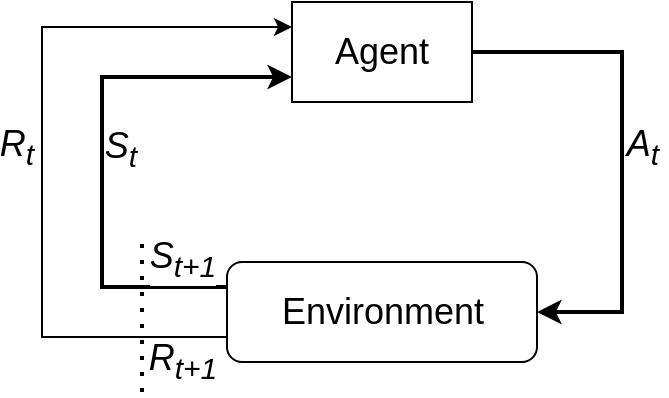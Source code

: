 <mxfile version="17.4.0" type="device"><diagram id="raQM02rpLAy9FYd9meG5" name="Page-1"><mxGraphModel dx="436" dy="273" grid="1" gridSize="10" guides="1" tooltips="1" connect="1" arrows="1" fold="1" page="1" pageScale="1" pageWidth="850" pageHeight="1100" math="0" shadow="0"><root><mxCell id="0"/><mxCell id="1" parent="0"/><mxCell id="iioSimAu5L-SgpYKrnzn-3" style="edgeStyle=orthogonalEdgeStyle;rounded=0;orthogonalLoop=1;jettySize=auto;html=1;entryX=1;entryY=0.5;entryDx=0;entryDy=0;fontSize=18;exitX=1;exitY=0.5;exitDx=0;exitDy=0;strokeWidth=2;" parent="1" source="iioSimAu5L-SgpYKrnzn-1" target="iioSimAu5L-SgpYKrnzn-2" edge="1"><mxGeometry relative="1" as="geometry"><Array as="points"><mxPoint x="530" y="235"/><mxPoint x="530" y="365"/></Array></mxGeometry></mxCell><mxCell id="iioSimAu5L-SgpYKrnzn-4" value="&lt;i&gt;A&lt;sub&gt;t‎&amp;nbsp;&lt;/sub&gt;&lt;/i&gt; " style="edgeLabel;html=1;align=center;verticalAlign=middle;resizable=0;points=[];fontSize=18;spacingRight=0;spacingTop=0;spacing=2;labelBackgroundColor=#FFFFFF;" parent="iioSimAu5L-SgpYKrnzn-3" vertex="1" connectable="0"><mxGeometry x="0.214" y="-1" relative="1" as="geometry"><mxPoint x="13" y="-27" as="offset"/></mxGeometry></mxCell><mxCell id="iioSimAu5L-SgpYKrnzn-1" value="&lt;font style=&quot;font-size: 18px&quot;&gt;Agent&lt;br&gt;&lt;/font&gt;" style="rounded=0;whiteSpace=wrap;html=1;labelBackgroundColor=#FFFFFF;" parent="1" vertex="1"><mxGeometry x="365" y="210" width="90" height="50" as="geometry"/></mxCell><mxCell id="iioSimAu5L-SgpYKrnzn-5" style="edgeStyle=orthogonalEdgeStyle;rounded=0;orthogonalLoop=1;jettySize=auto;html=1;exitX=0;exitY=0.25;exitDx=0;exitDy=0;entryX=0;entryY=0.75;entryDx=0;entryDy=0;fontSize=16;strokeWidth=2;" parent="1" source="iioSimAu5L-SgpYKrnzn-2" target="iioSimAu5L-SgpYKrnzn-1" edge="1"><mxGeometry relative="1" as="geometry"><Array as="points"><mxPoint x="270" y="353"/><mxPoint x="270" y="248"/></Array></mxGeometry></mxCell><mxCell id="iioSimAu5L-SgpYKrnzn-7" value="&lt;font style=&quot;font-size: 18px&quot;&gt;&lt;i&gt;S&lt;sub&gt;t&lt;/sub&gt;&lt;/i&gt;&lt;/font&gt;" style="edgeLabel;html=1;align=center;verticalAlign=middle;resizable=0;points=[];fontSize=16;labelBackgroundColor=#FFFFFF;" parent="iioSimAu5L-SgpYKrnzn-5" vertex="1" connectable="0"><mxGeometry x="-0.12" y="3" relative="1" as="geometry"><mxPoint x="12" y="-16" as="offset"/></mxGeometry></mxCell><mxCell id="pkChOeJvNNFXMyGIvFIE-2" value="&lt;font style=&quot;font-size: 18px&quot;&gt;&lt;i&gt;S&lt;sub&gt;t+1&lt;/sub&gt;&lt;/i&gt;&lt;/font&gt;" style="edgeLabel;html=1;align=center;verticalAlign=middle;resizable=0;points=[];fontSize=16;labelBackgroundColor=#FFFFFF;" vertex="1" connectable="0" parent="iioSimAu5L-SgpYKrnzn-5"><mxGeometry x="-0.12" y="3" relative="1" as="geometry"><mxPoint x="43" y="39" as="offset"/></mxGeometry></mxCell><mxCell id="iioSimAu5L-SgpYKrnzn-6" style="edgeStyle=orthogonalEdgeStyle;rounded=0;orthogonalLoop=1;jettySize=auto;html=1;exitX=0;exitY=0.75;exitDx=0;exitDy=0;entryX=0;entryY=0.25;entryDx=0;entryDy=0;fontSize=16;strokeColor=#000000;" parent="1" source="iioSimAu5L-SgpYKrnzn-2" target="iioSimAu5L-SgpYKrnzn-1" edge="1"><mxGeometry relative="1" as="geometry"><Array as="points"><mxPoint x="240" y="378"/><mxPoint x="240" y="223"/></Array></mxGeometry></mxCell><mxCell id="iioSimAu5L-SgpYKrnzn-8" value="&lt;font style=&quot;font-size: 18px&quot;&gt;&lt;i&gt;R&lt;sub&gt;t&lt;/sub&gt;&lt;/i&gt;&lt;/font&gt;" style="edgeLabel;html=1;align=center;verticalAlign=middle;resizable=0;points=[];fontSize=16;labelBackgroundColor=#FFFFFF;" parent="iioSimAu5L-SgpYKrnzn-6" vertex="1" connectable="0"><mxGeometry x="-0.188" y="-2" relative="1" as="geometry"><mxPoint x="-15" y="-36" as="offset"/></mxGeometry></mxCell><mxCell id="pkChOeJvNNFXMyGIvFIE-3" value="&lt;font style=&quot;font-size: 18px&quot;&gt;&lt;i&gt;R&lt;sub&gt;t+1&lt;/sub&gt;&lt;/i&gt;&lt;/font&gt;" style="edgeLabel;html=1;align=center;verticalAlign=middle;resizable=0;points=[];fontSize=16;labelBackgroundColor=#FFFFFF;" vertex="1" connectable="0" parent="iioSimAu5L-SgpYKrnzn-6"><mxGeometry x="-0.188" y="-2" relative="1" as="geometry"><mxPoint x="68" y="71" as="offset"/></mxGeometry></mxCell><mxCell id="iioSimAu5L-SgpYKrnzn-2" value="Environment" style="rounded=1;whiteSpace=wrap;html=1;fontSize=18;labelBackgroundColor=#FFFFFF;" parent="1" vertex="1"><mxGeometry x="332.5" y="340" width="155" height="50" as="geometry"/></mxCell><mxCell id="pkChOeJvNNFXMyGIvFIE-1" value="" style="endArrow=none;dashed=1;html=1;dashPattern=1 3;strokeWidth=2;rounded=0;" edge="1" parent="1"><mxGeometry width="50" height="50" relative="1" as="geometry"><mxPoint x="290" y="405" as="sourcePoint"/><mxPoint x="290" y="325" as="targetPoint"/></mxGeometry></mxCell></root></mxGraphModel></diagram></mxfile>